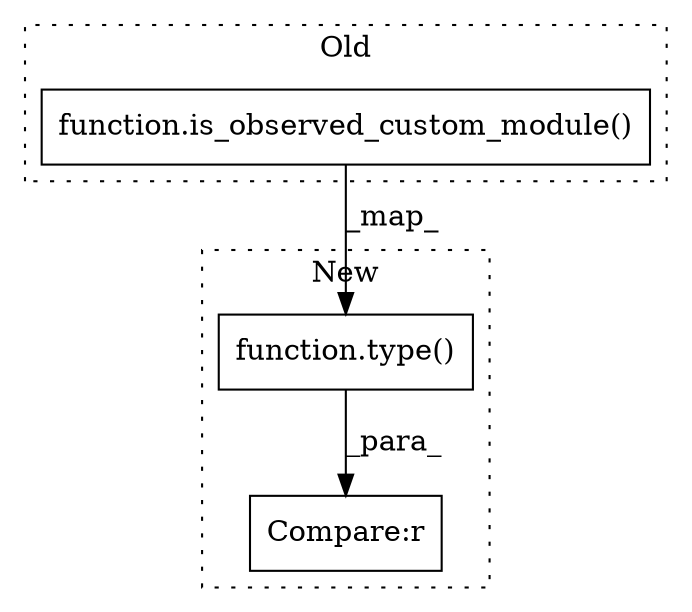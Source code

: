 digraph G {
subgraph cluster0 {
1 [label="function.is_observed_custom_module()" a="75" s="18951,18980" l="26,1" shape="box"];
label = "Old";
style="dotted";
}
subgraph cluster1 {
2 [label="function.type()" a="75" s="20547,20555" l="5,1" shape="box"];
3 [label="Compare:r" a="40" s="20547" l="40" shape="box"];
label = "New";
style="dotted";
}
1 -> 2 [label="_map_"];
2 -> 3 [label="_para_"];
}